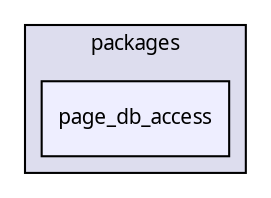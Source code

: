 digraph "packages/page/packages/page_db_access/" {
  compound=true
  node [ fontsize="10", fontname="FreeSans.ttf"];
  edge [ labelfontsize="10", labelfontname="FreeSans.ttf"];
  subgraph clusterdir_45d5d742c6a2e963177f6f892a398aed {
    graph [ bgcolor="#ddddee", pencolor="black", label="packages" fontname="FreeSans.ttf", fontsize="10", URL="dir_45d5d742c6a2e963177f6f892a398aed.html"]
  dir_034a03c1547847cfab9f8aed0324313f [shape=box, label="page_db_access", style="filled", fillcolor="#eeeeff", pencolor="black", URL="dir_034a03c1547847cfab9f8aed0324313f.html"];
  }
}
